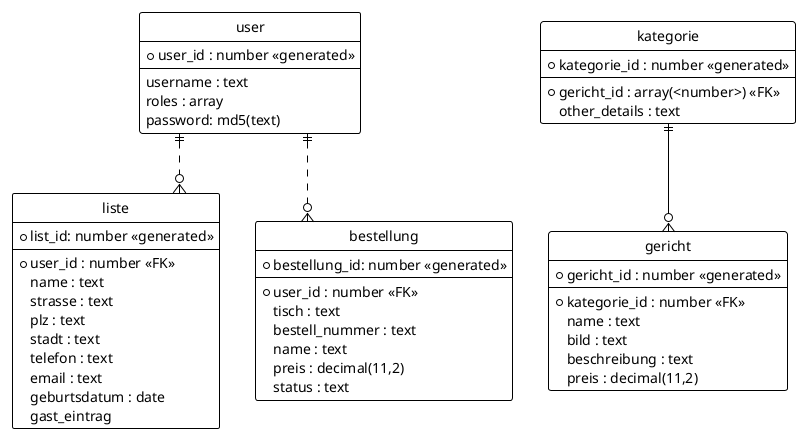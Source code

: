 @startuml
' hide the spot
hide circle

' avoid problems with angled crows feet
skinparam linetype ortho

' !theme _none_
!theme plain

entity "user" as eU {
  *user_id : number <<generated>>
  --
  username : text
  roles : array
  password: md5(text)
}

entity "liste" as eL {
  *list_id: number <<generated>>
  --
  *user_id : number <<FK>>
  name : text
  strasse : text
  plz : text
  stadt : text
  telefon : text
  email : text
  geburtsdatum : date
  gast_eintrag
}

entity "bestellung" as eB {
  *bestellung_id: number <<generated>>
  --
  *user_id : number <<FK>>
  tisch : text
  bestell_nummer : text
  name : text
  preis : decimal(11,2)
  status : text
}

entity "kategorie" as eK {
  *kategorie_id : number <<generated>>
  --
  *gericht_id : array(<number>) <<FK>>
  other_details : text
}

entity "gericht" as eG {
  *gericht_id : number <<generated>>
  --
  *kategorie_id : number <<FK>>
  name : text
  bild : text
  beschreibung : text
  preis : decimal(11,2)
} 

eU ||..o{eL
eU ||..o{eB
eK ||--o{ eG
@enduml